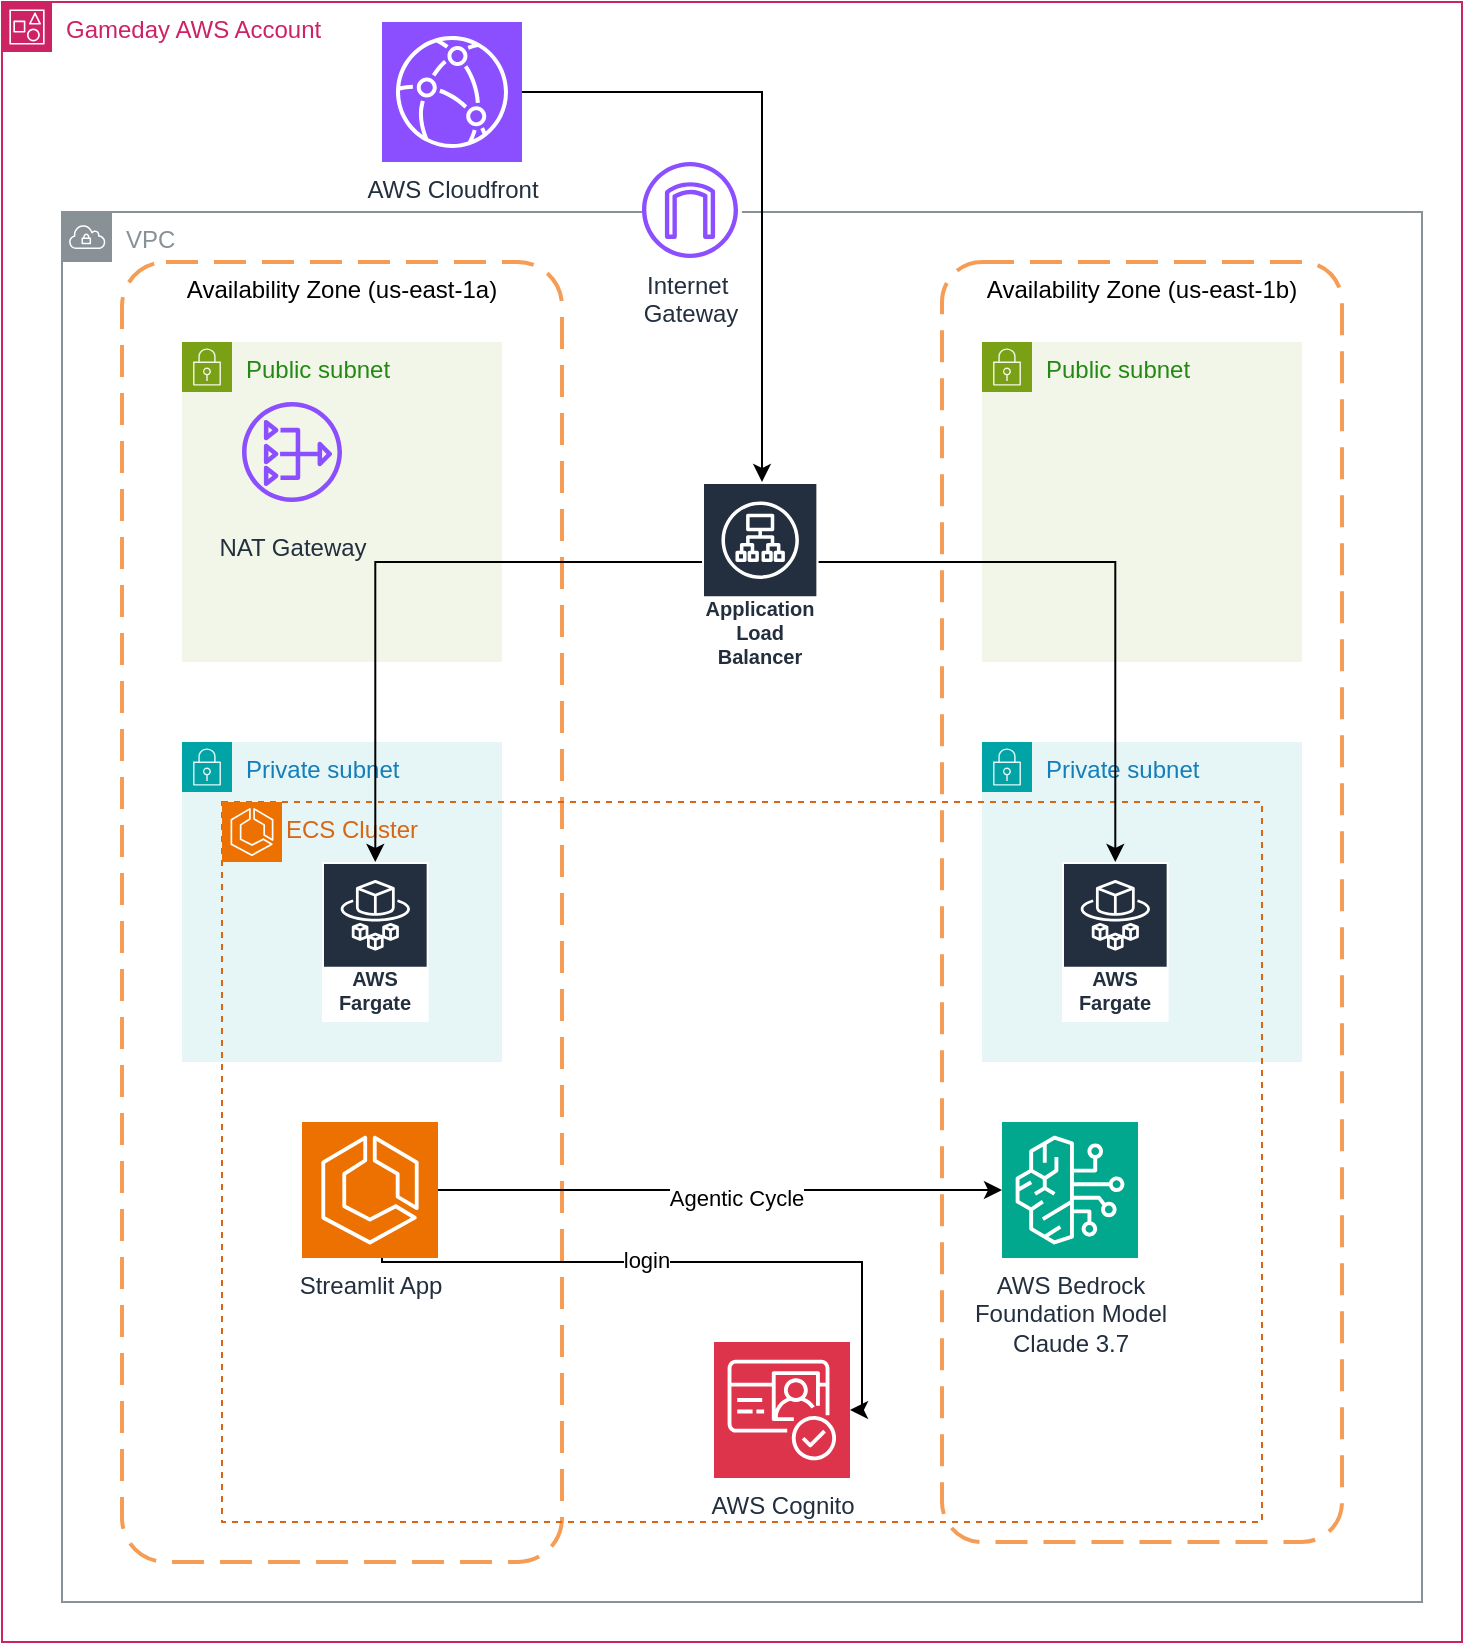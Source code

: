 <mxfile version="28.2.7">
  <diagram name="Page-1" id="nFaspTpRgzzIqKQH-gMz">
    <mxGraphModel grid="1" page="1" gridSize="10" guides="1" tooltips="1" connect="1" arrows="1" fold="1" pageScale="1" pageWidth="850" pageHeight="1100" math="0" shadow="0">
      <root>
        <mxCell id="0" />
        <mxCell id="1" parent="0" />
        <mxCell id="f0EYMAYpA-BE4oLZQgRJ-3" value="Gameday AWS Account" style="points=[[0,0],[0.25,0],[0.5,0],[0.75,0],[1,0],[1,0.25],[1,0.5],[1,0.75],[1,1],[0.75,1],[0.5,1],[0.25,1],[0,1],[0,0.75],[0,0.5],[0,0.25]];outlineConnect=0;gradientColor=none;html=1;whiteSpace=wrap;fontSize=12;fontStyle=0;container=0;pointerEvents=0;collapsible=0;recursiveResize=0;shape=mxgraph.aws4.group;grIcon=mxgraph.aws4.group_account;strokeColor=#CD2264;fillColor=none;verticalAlign=top;align=left;spacingLeft=30;fontColor=#CD2264;dashed=0;" vertex="1" parent="1">
          <mxGeometry x="30" y="-30" width="730" height="820" as="geometry" />
        </mxCell>
        <mxCell id="f0EYMAYpA-BE4oLZQgRJ-2" value="VPC" style="sketch=0;outlineConnect=0;gradientColor=none;html=1;whiteSpace=wrap;fontSize=12;fontStyle=0;shape=mxgraph.aws4.group;grIcon=mxgraph.aws4.group_vpc;strokeColor=#879196;fillColor=none;verticalAlign=top;align=left;spacingLeft=30;fontColor=#879196;dashed=0;" vertex="1" parent="1">
          <mxGeometry x="60" y="75" width="680" height="695" as="geometry" />
        </mxCell>
        <mxCell id="f0EYMAYpA-BE4oLZQgRJ-4" value="Availability Zone (us-east-1a)" style="rounded=1;arcSize=10;dashed=1;strokeColor=#F59D56;fillColor=none;gradientColor=none;dashPattern=8 4;strokeWidth=2;verticalAlign=top;fontColor=light-dark(#000000, #ededed);" vertex="1" parent="1">
          <mxGeometry x="90" y="100" width="220" height="650" as="geometry" />
        </mxCell>
        <mxCell id="f0EYMAYpA-BE4oLZQgRJ-5" value="Availability Zone (us-east-1b)" style="rounded=1;arcSize=10;dashed=1;strokeColor=#F59D56;fillColor=none;gradientColor=none;dashPattern=8 4;strokeWidth=2;verticalAlign=top;" vertex="1" parent="1">
          <mxGeometry x="500" y="100" width="200" height="640" as="geometry" />
        </mxCell>
        <mxCell id="f0EYMAYpA-BE4oLZQgRJ-9" value="Private subnet" style="points=[[0,0],[0.25,0],[0.5,0],[0.75,0],[1,0],[1,0.25],[1,0.5],[1,0.75],[1,1],[0.75,1],[0.5,1],[0.25,1],[0,1],[0,0.75],[0,0.5],[0,0.25]];outlineConnect=0;gradientColor=none;html=1;whiteSpace=wrap;fontSize=12;fontStyle=0;container=0;pointerEvents=0;collapsible=0;recursiveResize=0;shape=mxgraph.aws4.group;grIcon=mxgraph.aws4.group_security_group;grStroke=0;strokeColor=#00A4A6;fillColor=#E6F6F7;verticalAlign=top;align=left;spacingLeft=30;fontColor=#147EBA;dashed=0;" vertex="1" parent="1">
          <mxGeometry x="120" y="340" width="160" height="160" as="geometry" />
        </mxCell>
        <mxCell id="f0EYMAYpA-BE4oLZQgRJ-6" value="Public subnet" style="points=[[0,0],[0.25,0],[0.5,0],[0.75,0],[1,0],[1,0.25],[1,0.5],[1,0.75],[1,1],[0.75,1],[0.5,1],[0.25,1],[0,1],[0,0.75],[0,0.5],[0,0.25]];outlineConnect=0;gradientColor=none;html=1;whiteSpace=wrap;fontSize=12;fontStyle=0;container=1;pointerEvents=0;collapsible=0;recursiveResize=0;shape=mxgraph.aws4.group;grIcon=mxgraph.aws4.group_security_group;grStroke=0;strokeColor=#7AA116;fillColor=#F2F6E8;verticalAlign=top;align=left;spacingLeft=30;fontColor=#248814;dashed=0;" vertex="1" parent="1">
          <mxGeometry x="120" y="140" width="160" height="160" as="geometry" />
        </mxCell>
        <mxCell id="f0EYMAYpA-BE4oLZQgRJ-8" value="NAT Gateway" style="sketch=0;outlineConnect=0;fontColor=#232F3E;gradientColor=none;fillColor=#8C4FFF;strokeColor=none;dashed=0;verticalLabelPosition=bottom;verticalAlign=bottom;align=center;html=1;fontSize=12;fontStyle=0;aspect=fixed;pointerEvents=1;shape=mxgraph.aws4.nat_gateway;spacing=2;horizontal=1;spacingBottom=18;" vertex="1" parent="1">
          <mxGeometry x="150" y="170" width="50" height="50" as="geometry" />
        </mxCell>
        <mxCell id="f0EYMAYpA-BE4oLZQgRJ-14" value="Public subnet" style="points=[[0,0],[0.25,0],[0.5,0],[0.75,0],[1,0],[1,0.25],[1,0.5],[1,0.75],[1,1],[0.75,1],[0.5,1],[0.25,1],[0,1],[0,0.75],[0,0.5],[0,0.25]];outlineConnect=0;gradientColor=none;html=1;whiteSpace=wrap;fontSize=12;fontStyle=0;container=1;pointerEvents=0;collapsible=0;recursiveResize=0;shape=mxgraph.aws4.group;grIcon=mxgraph.aws4.group_security_group;grStroke=0;strokeColor=#7AA116;fillColor=#F2F6E8;verticalAlign=top;align=left;spacingLeft=30;fontColor=#248814;dashed=0;" vertex="1" parent="1">
          <mxGeometry x="520" y="140" width="160" height="160" as="geometry" />
        </mxCell>
        <mxCell id="f0EYMAYpA-BE4oLZQgRJ-17" value="Private subnet" style="points=[[0,0],[0.25,0],[0.5,0],[0.75,0],[1,0],[1,0.25],[1,0.5],[1,0.75],[1,1],[0.75,1],[0.5,1],[0.25,1],[0,1],[0,0.75],[0,0.5],[0,0.25]];outlineConnect=0;gradientColor=none;html=1;whiteSpace=wrap;fontSize=12;fontStyle=0;container=0;pointerEvents=0;collapsible=0;recursiveResize=0;shape=mxgraph.aws4.group;grIcon=mxgraph.aws4.group_security_group;grStroke=0;strokeColor=#00A4A6;fillColor=#E6F6F7;verticalAlign=top;align=left;spacingLeft=30;fontColor=#147EBA;dashed=0;" vertex="1" parent="1">
          <mxGeometry x="520" y="340" width="160" height="160" as="geometry" />
        </mxCell>
        <mxCell id="f0EYMAYpA-BE4oLZQgRJ-15" value="&lt;div&gt;ECS Cluster&lt;/div&gt;&lt;div&gt;&lt;br&gt;&lt;/div&gt;" style="points=[[0,0],[0.25,0],[0.5,0],[0.75,0],[1,0],[1,0.25],[1,0.5],[1,0.75],[1,1],[0.75,1],[0.5,1],[0.25,1],[0,1],[0,0.75],[0,0.5],[0,0.25]];outlineConnect=0;gradientColor=none;html=1;whiteSpace=wrap;fontSize=12;fontStyle=0;container=1;pointerEvents=0;collapsible=0;recursiveResize=0;shape=mxgraph.aws4.group;grIcon=mxgraph.aws4.group_ec2_instance_contents;strokeColor=#D86613;fillColor=none;verticalAlign=top;align=left;spacingLeft=30;fontColor=#D86613;dashed=1;" vertex="1" parent="1">
          <mxGeometry x="140" y="370" width="520" height="360" as="geometry" />
        </mxCell>
        <mxCell id="f0EYMAYpA-BE4oLZQgRJ-10" value="" style="sketch=0;points=[[0,0,0],[0.25,0,0],[0.5,0,0],[0.75,0,0],[1,0,0],[0,1,0],[0.25,1,0],[0.5,1,0],[0.75,1,0],[1,1,0],[0,0.25,0],[0,0.5,0],[0,0.75,0],[1,0.25,0],[1,0.5,0],[1,0.75,0]];outlineConnect=0;fontColor=#232F3E;fillColor=#ED7100;strokeColor=#ffffff;dashed=0;verticalLabelPosition=bottom;verticalAlign=top;align=center;html=1;fontSize=12;fontStyle=0;aspect=fixed;shape=mxgraph.aws4.resourceIcon;resIcon=mxgraph.aws4.ecs;" vertex="1" parent="f0EYMAYpA-BE4oLZQgRJ-15">
          <mxGeometry width="30" height="30" as="geometry" />
        </mxCell>
        <mxCell id="f0EYMAYpA-BE4oLZQgRJ-37" value="" style="group" connectable="0" vertex="1" parent="f0EYMAYpA-BE4oLZQgRJ-15">
          <mxGeometry x="40" y="160" width="480" height="178" as="geometry" />
        </mxCell>
        <mxCell id="f0EYMAYpA-BE4oLZQgRJ-29" value="Streamlit App" style="sketch=0;points=[[0,0,0],[0.25,0,0],[0.5,0,0],[0.75,0,0],[1,0,0],[0,1,0],[0.25,1,0],[0.5,1,0],[0.75,1,0],[1,1,0],[0,0.25,0],[0,0.5,0],[0,0.75,0],[1,0.25,0],[1,0.5,0],[1,0.75,0]];outlineConnect=0;fontColor=#232F3E;fillColor=#ED7100;strokeColor=#ffffff;dashed=0;verticalLabelPosition=bottom;verticalAlign=top;align=center;html=1;fontSize=12;fontStyle=0;aspect=fixed;shape=mxgraph.aws4.resourceIcon;resIcon=mxgraph.aws4.ecs;" vertex="1" parent="f0EYMAYpA-BE4oLZQgRJ-37">
          <mxGeometry width="68" height="68" as="geometry" />
        </mxCell>
        <mxCell id="f0EYMAYpA-BE4oLZQgRJ-27" value="AWS Cognito" style="sketch=0;points=[[0,0,0],[0.25,0,0],[0.5,0,0],[0.75,0,0],[1,0,0],[0,1,0],[0.25,1,0],[0.5,1,0],[0.75,1,0],[1,1,0],[0,0.25,0],[0,0.5,0],[0,0.75,0],[1,0.25,0],[1,0.5,0],[1,0.75,0]];outlineConnect=0;fontColor=#232F3E;fillColor=#DD344C;strokeColor=#ffffff;dashed=0;verticalLabelPosition=bottom;verticalAlign=top;align=center;html=1;fontSize=12;fontStyle=0;aspect=fixed;shape=mxgraph.aws4.resourceIcon;resIcon=mxgraph.aws4.cognito;" vertex="1" parent="f0EYMAYpA-BE4oLZQgRJ-37">
          <mxGeometry x="206.001" y="110" width="68" height="68" as="geometry" />
        </mxCell>
        <mxCell id="f0EYMAYpA-BE4oLZQgRJ-33" value="&lt;div&gt;AWS Bedrock&lt;/div&gt;&lt;div&gt;Foundation Model&lt;/div&gt;&lt;div&gt;Claude 3.7&lt;/div&gt;" style="sketch=0;points=[[0,0,0],[0.25,0,0],[0.5,0,0],[0.75,0,0],[1,0,0],[0,1,0],[0.25,1,0],[0.5,1,0],[0.75,1,0],[1,1,0],[0,0.25,0],[0,0.5,0],[0,0.75,0],[1,0.25,0],[1,0.5,0],[1,0.75,0]];outlineConnect=0;fontColor=#232F3E;fillColor=#01A88D;strokeColor=#ffffff;dashed=0;verticalLabelPosition=bottom;verticalAlign=top;align=center;html=1;fontSize=12;fontStyle=0;aspect=fixed;shape=mxgraph.aws4.resourceIcon;resIcon=mxgraph.aws4.bedrock;" vertex="1" parent="f0EYMAYpA-BE4oLZQgRJ-37">
          <mxGeometry x="350.002" width="68" height="68" as="geometry" />
        </mxCell>
        <mxCell id="f0EYMAYpA-BE4oLZQgRJ-31" style="edgeStyle=orthogonalEdgeStyle;rounded=0;orthogonalLoop=1;jettySize=auto;html=1;" edge="1" parent="f0EYMAYpA-BE4oLZQgRJ-37" source="f0EYMAYpA-BE4oLZQgRJ-29" target="f0EYMAYpA-BE4oLZQgRJ-27">
          <mxGeometry relative="1" as="geometry">
            <Array as="points">
              <mxPoint x="40" y="70" />
              <mxPoint x="280" y="70" />
              <mxPoint x="280" y="144" />
            </Array>
          </mxGeometry>
        </mxCell>
        <mxCell id="f0EYMAYpA-BE4oLZQgRJ-32" value="&lt;div&gt;login&lt;/div&gt;" style="edgeLabel;html=1;align=center;verticalAlign=middle;resizable=0;points=[];" connectable="0" vertex="1" parent="f0EYMAYpA-BE4oLZQgRJ-31">
          <mxGeometry x="-0.171" y="1" relative="1" as="geometry">
            <mxPoint as="offset" />
          </mxGeometry>
        </mxCell>
        <mxCell id="f0EYMAYpA-BE4oLZQgRJ-35" style="edgeStyle=orthogonalEdgeStyle;rounded=0;orthogonalLoop=1;jettySize=auto;html=1;entryX=0;entryY=0.5;entryDx=0;entryDy=0;entryPerimeter=0;" edge="1" parent="f0EYMAYpA-BE4oLZQgRJ-37" source="f0EYMAYpA-BE4oLZQgRJ-29" target="f0EYMAYpA-BE4oLZQgRJ-33">
          <mxGeometry relative="1" as="geometry" />
        </mxCell>
        <mxCell id="f0EYMAYpA-BE4oLZQgRJ-36" value="&lt;div&gt;Agentic Cycle&lt;/div&gt;" style="edgeLabel;html=1;align=center;verticalAlign=middle;resizable=0;points=[];" connectable="0" vertex="1" parent="f0EYMAYpA-BE4oLZQgRJ-35">
          <mxGeometry x="0.056" y="-4" relative="1" as="geometry">
            <mxPoint as="offset" />
          </mxGeometry>
        </mxCell>
        <mxCell id="f0EYMAYpA-BE4oLZQgRJ-19" value="" style="group" connectable="0" vertex="1" parent="1">
          <mxGeometry x="350" y="50" width="50" height="50" as="geometry" />
        </mxCell>
        <mxCell id="f0EYMAYpA-BE4oLZQgRJ-18" value="" style="ellipse;whiteSpace=wrap;html=1;strokeColor=none;" vertex="1" parent="f0EYMAYpA-BE4oLZQgRJ-19">
          <mxGeometry width="50" height="50" as="geometry" />
        </mxCell>
        <mxCell id="f0EYMAYpA-BE4oLZQgRJ-16" value="Internet&amp;nbsp;&lt;br&gt;Gateway" style="sketch=0;outlineConnect=0;fontColor=#232F3E;gradientColor=none;fillColor=#8C4FFF;strokeColor=default;dashed=0;verticalLabelPosition=bottom;verticalAlign=top;align=center;html=1;fontSize=12;fontStyle=0;aspect=fixed;pointerEvents=1;shape=mxgraph.aws4.internet_gateway;perimeterSpacing=9;fillStyle=solid;" vertex="1" parent="f0EYMAYpA-BE4oLZQgRJ-19">
          <mxGeometry width="48" height="48" as="geometry" />
        </mxCell>
        <mxCell id="f0EYMAYpA-BE4oLZQgRJ-20" value="AWS Fargate" style="sketch=0;outlineConnect=0;fontColor=#232F3E;gradientColor=none;strokeColor=#ffffff;fillColor=#232F3E;dashed=0;verticalLabelPosition=middle;verticalAlign=bottom;align=center;html=1;whiteSpace=wrap;fontSize=10;fontStyle=1;spacing=3;shape=mxgraph.aws4.productIcon;prIcon=mxgraph.aws4.fargate;" vertex="1" parent="1">
          <mxGeometry x="190" y="400" width="53.33" height="80" as="geometry" />
        </mxCell>
        <mxCell id="f0EYMAYpA-BE4oLZQgRJ-21" value="AWS Fargate" style="sketch=0;outlineConnect=0;fontColor=#232F3E;gradientColor=none;strokeColor=#ffffff;fillColor=#232F3E;dashed=0;verticalLabelPosition=middle;verticalAlign=bottom;align=center;html=1;whiteSpace=wrap;fontSize=10;fontStyle=1;spacing=3;shape=mxgraph.aws4.productIcon;prIcon=mxgraph.aws4.fargate;" vertex="1" parent="1">
          <mxGeometry x="560" y="400" width="53.33" height="80" as="geometry" />
        </mxCell>
        <mxCell id="f0EYMAYpA-BE4oLZQgRJ-24" style="edgeStyle=orthogonalEdgeStyle;rounded=0;orthogonalLoop=1;jettySize=auto;html=1;" edge="1" parent="1" source="f0EYMAYpA-BE4oLZQgRJ-22" target="f0EYMAYpA-BE4oLZQgRJ-23">
          <mxGeometry relative="1" as="geometry">
            <Array as="points">
              <mxPoint x="410" y="15" />
            </Array>
          </mxGeometry>
        </mxCell>
        <mxCell id="f0EYMAYpA-BE4oLZQgRJ-22" value="AWS&amp;nbsp;Cloudfront" style="sketch=0;points=[[0,0,0],[0.25,0,0],[0.5,0,0],[0.75,0,0],[1,0,0],[0,1,0],[0.25,1,0],[0.5,1,0],[0.75,1,0],[1,1,0],[0,0.25,0],[0,0.5,0],[0,0.75,0],[1,0.25,0],[1,0.5,0],[1,0.75,0]];outlineConnect=0;fontColor=#232F3E;fillColor=#8C4FFF;strokeColor=#ffffff;dashed=0;verticalLabelPosition=bottom;verticalAlign=top;align=center;html=1;fontSize=12;fontStyle=0;aspect=fixed;shape=mxgraph.aws4.resourceIcon;resIcon=mxgraph.aws4.cloudfront;" vertex="1" parent="1">
          <mxGeometry x="220" y="-20" width="70" height="70" as="geometry" />
        </mxCell>
        <mxCell id="f0EYMAYpA-BE4oLZQgRJ-25" style="edgeStyle=orthogonalEdgeStyle;rounded=0;orthogonalLoop=1;jettySize=auto;html=1;" edge="1" parent="1" source="f0EYMAYpA-BE4oLZQgRJ-23" target="f0EYMAYpA-BE4oLZQgRJ-20">
          <mxGeometry relative="1" as="geometry" />
        </mxCell>
        <mxCell id="f0EYMAYpA-BE4oLZQgRJ-26" style="edgeStyle=orthogonalEdgeStyle;rounded=0;orthogonalLoop=1;jettySize=auto;html=1;" edge="1" parent="1" source="f0EYMAYpA-BE4oLZQgRJ-23" target="f0EYMAYpA-BE4oLZQgRJ-21">
          <mxGeometry relative="1" as="geometry" />
        </mxCell>
        <mxCell id="f0EYMAYpA-BE4oLZQgRJ-23" value="&lt;div&gt;&lt;br&gt;&lt;/div&gt;&lt;div&gt;&lt;br&gt;&lt;/div&gt;&lt;div&gt;Application Load Balancer&lt;/div&gt;" style="sketch=0;outlineConnect=0;fontColor=#232F3E;gradientColor=none;strokeColor=#ffffff;fillColor=#232F3E;dashed=0;verticalLabelPosition=middle;verticalAlign=bottom;align=center;html=1;whiteSpace=wrap;fontSize=10;fontStyle=1;spacing=3;shape=mxgraph.aws4.productIcon;prIcon=mxgraph.aws4.application_load_balancer;spacingBottom=-17;" vertex="1" parent="1">
          <mxGeometry x="380" y="210" width="58.18" height="80" as="geometry" />
        </mxCell>
      </root>
    </mxGraphModel>
  </diagram>
</mxfile>
